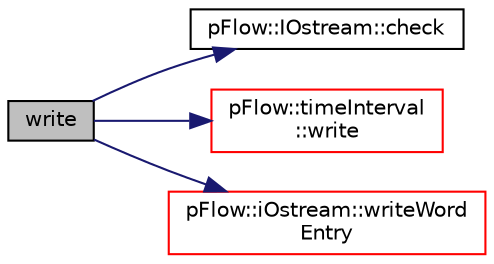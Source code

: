 digraph "write"
{
 // LATEX_PDF_SIZE
  edge [fontname="Helvetica",fontsize="10",labelfontname="Helvetica",labelfontsize="10"];
  node [fontname="Helvetica",fontsize="10",shape=record];
  rankdir="LR";
  Node1 [label="write",height=0.2,width=0.4,color="black", fillcolor="grey75", style="filled", fontcolor="black",tooltip=" "];
  Node1 -> Node2 [color="midnightblue",fontsize="10",style="solid",fontname="Helvetica"];
  Node2 [label="pFlow::IOstream::check",height=0.2,width=0.4,color="black", fillcolor="white", style="filled",URL="$classpFlow_1_1IOstream.html#a367eb3425fc4e8270e2aa961df8ac8a5",tooltip="Check IOstream status for given operation."];
  Node1 -> Node3 [color="midnightblue",fontsize="10",style="solid",fontname="Helvetica"];
  Node3 [label="pFlow::timeInterval\l::write",height=0.2,width=0.4,color="red", fillcolor="white", style="filled",URL="$classpFlow_1_1timeInterval.html#a279dae2ee3345fbb2b31e5af9ec0a5b4",tooltip=" "];
  Node1 -> Node8 [color="midnightblue",fontsize="10",style="solid",fontname="Helvetica"];
  Node8 [label="pFlow::iOstream::writeWord\lEntry",height=0.2,width=0.4,color="red", fillcolor="white", style="filled",URL="$classpFlow_1_1iOstream.html#a21c60a5f3cd7a26eb97fa28923cbaec6",tooltip="Write a keyword/value entry."];
}
